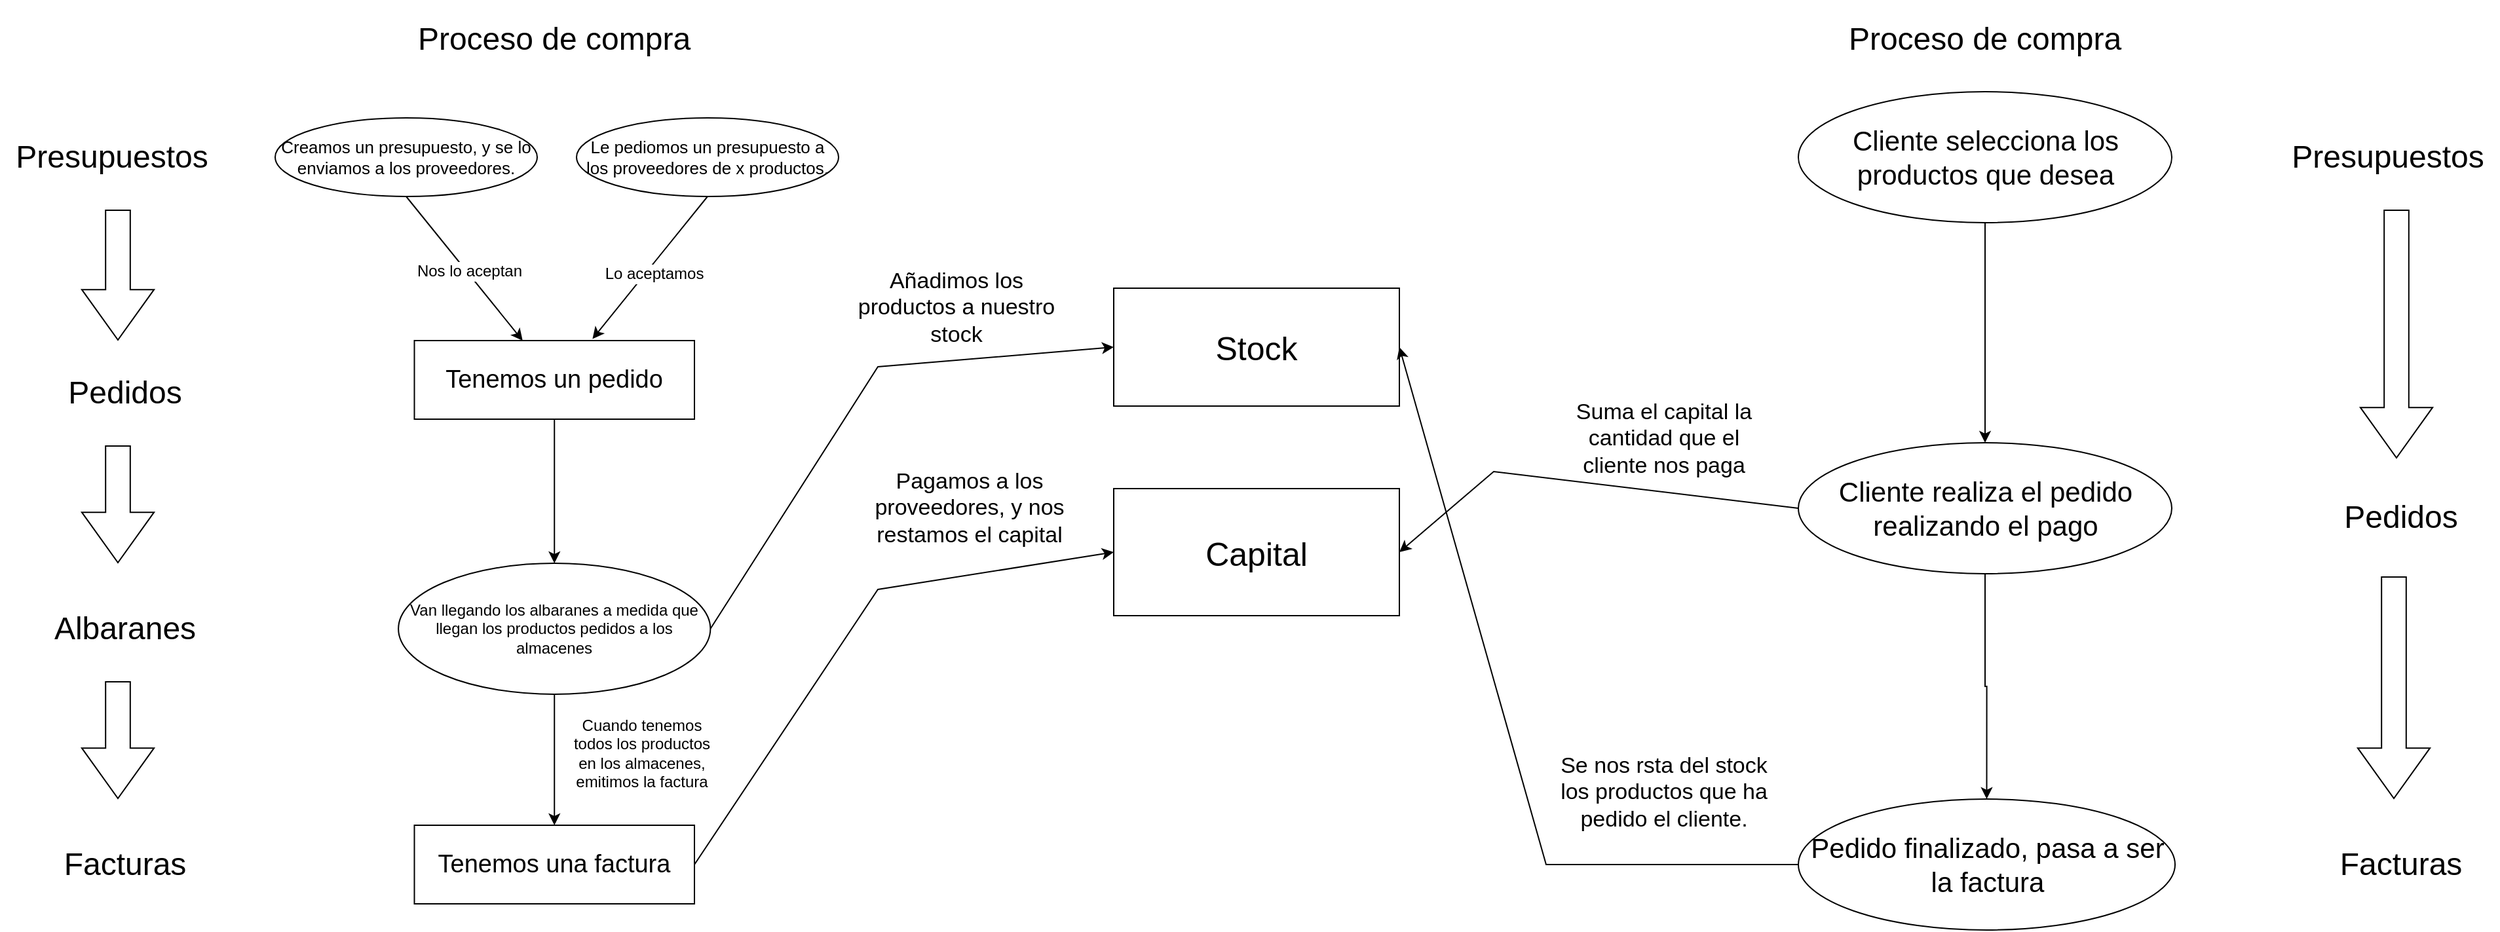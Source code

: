 <mxfile version="22.1.0" type="github">
  <diagram id="C5RBs43oDa-KdzZeNtuy" name="Page-1">
    <mxGraphModel dx="2100" dy="1084" grid="1" gridSize="10" guides="1" tooltips="1" connect="1" arrows="1" fold="1" page="1" pageScale="1" pageWidth="2336" pageHeight="1654" math="0" shadow="0">
      <root>
        <mxCell id="WIyWlLk6GJQsqaUBKTNV-0" />
        <mxCell id="WIyWlLk6GJQsqaUBKTNV-1" parent="WIyWlLk6GJQsqaUBKTNV-0" />
        <mxCell id="kqGL1mfBmwDGvMiJkUWf-0" value="&lt;font style=&quot;font-size: 25px;&quot;&gt;Stock&lt;/font&gt;" style="whiteSpace=wrap;html=1;align=center;" vertex="1" parent="WIyWlLk6GJQsqaUBKTNV-1">
          <mxGeometry x="930" y="280" width="218" height="90" as="geometry" />
        </mxCell>
        <mxCell id="kqGL1mfBmwDGvMiJkUWf-1" value="&lt;font style=&quot;font-size: 25px;&quot;&gt;Capital&lt;/font&gt;" style="whiteSpace=wrap;html=1;align=center;" vertex="1" parent="WIyWlLk6GJQsqaUBKTNV-1">
          <mxGeometry x="930" y="433" width="218" height="97" as="geometry" />
        </mxCell>
        <mxCell id="kqGL1mfBmwDGvMiJkUWf-2" value="&lt;font style=&quot;font-size: 24px;&quot;&gt;Proceso de compra&lt;/font&gt;" style="text;html=1;strokeColor=none;fillColor=none;align=center;verticalAlign=middle;whiteSpace=wrap;rounded=0;" vertex="1" parent="WIyWlLk6GJQsqaUBKTNV-1">
          <mxGeometry x="388.12" y="60" width="230" height="60" as="geometry" />
        </mxCell>
        <mxCell id="kqGL1mfBmwDGvMiJkUWf-4" value="" style="endArrow=classic;html=1;rounded=0;exitX=0.5;exitY=1;exitDx=0;exitDy=0;" edge="1" parent="WIyWlLk6GJQsqaUBKTNV-1" source="kqGL1mfBmwDGvMiJkUWf-10" target="kqGL1mfBmwDGvMiJkUWf-8">
          <mxGeometry width="50" height="50" relative="1" as="geometry">
            <mxPoint x="437.5" y="260" as="sourcePoint" />
            <mxPoint x="510" y="380" as="targetPoint" />
          </mxGeometry>
        </mxCell>
        <mxCell id="kqGL1mfBmwDGvMiJkUWf-5" value="Text" style="edgeLabel;html=1;align=center;verticalAlign=middle;resizable=0;points=[];" vertex="1" connectable="0" parent="kqGL1mfBmwDGvMiJkUWf-4">
          <mxGeometry x="0.036" y="1" relative="1" as="geometry">
            <mxPoint as="offset" />
          </mxGeometry>
        </mxCell>
        <mxCell id="kqGL1mfBmwDGvMiJkUWf-7" value="&lt;font style=&quot;font-size: 12px;&quot;&gt;Nos lo aceptan&lt;/font&gt;" style="edgeLabel;html=1;align=center;verticalAlign=middle;resizable=0;points=[];" vertex="1" connectable="0" parent="kqGL1mfBmwDGvMiJkUWf-4">
          <mxGeometry x="0.043" y="2" relative="1" as="geometry">
            <mxPoint as="offset" />
          </mxGeometry>
        </mxCell>
        <mxCell id="kqGL1mfBmwDGvMiJkUWf-22" style="edgeStyle=orthogonalEdgeStyle;rounded=0;orthogonalLoop=1;jettySize=auto;html=1;exitX=0.5;exitY=1;exitDx=0;exitDy=0;entryX=0.5;entryY=0;entryDx=0;entryDy=0;" edge="1" parent="WIyWlLk6GJQsqaUBKTNV-1" source="kqGL1mfBmwDGvMiJkUWf-8" target="kqGL1mfBmwDGvMiJkUWf-26">
          <mxGeometry relative="1" as="geometry">
            <mxPoint x="503" y="450" as="targetPoint" />
          </mxGeometry>
        </mxCell>
        <mxCell id="kqGL1mfBmwDGvMiJkUWf-8" value="&lt;font style=&quot;font-size: 19px;&quot;&gt;Tenemos un pedido&lt;/font&gt;" style="rounded=0;whiteSpace=wrap;html=1;" vertex="1" parent="WIyWlLk6GJQsqaUBKTNV-1">
          <mxGeometry x="396.25" y="320" width="213.75" height="60" as="geometry" />
        </mxCell>
        <mxCell id="kqGL1mfBmwDGvMiJkUWf-10" value="&lt;font style=&quot;font-size: 13px;&quot;&gt;Creamos un presupuesto, y se lo enviamos a los proveedores.&lt;/font&gt;" style="ellipse;whiteSpace=wrap;html=1;align=center;" vertex="1" parent="WIyWlLk6GJQsqaUBKTNV-1">
          <mxGeometry x="290" y="150" width="200" height="60" as="geometry" />
        </mxCell>
        <mxCell id="kqGL1mfBmwDGvMiJkUWf-11" value="&lt;font style=&quot;font-size: 13px;&quot;&gt;Le pediomos un presupuesto a los proveedores de x productos.&lt;/font&gt;" style="ellipse;whiteSpace=wrap;html=1;align=center;" vertex="1" parent="WIyWlLk6GJQsqaUBKTNV-1">
          <mxGeometry x="520" y="150" width="200" height="60" as="geometry" />
        </mxCell>
        <mxCell id="kqGL1mfBmwDGvMiJkUWf-13" value="" style="endArrow=classic;html=1;rounded=0;exitX=0.5;exitY=1;exitDx=0;exitDy=0;entryX=0.636;entryY=-0.021;entryDx=0;entryDy=0;entryPerimeter=0;" edge="1" parent="WIyWlLk6GJQsqaUBKTNV-1" source="kqGL1mfBmwDGvMiJkUWf-11" target="kqGL1mfBmwDGvMiJkUWf-8">
          <mxGeometry width="50" height="50" relative="1" as="geometry">
            <mxPoint x="730" y="380" as="sourcePoint" />
            <mxPoint x="780" y="330" as="targetPoint" />
          </mxGeometry>
        </mxCell>
        <mxCell id="kqGL1mfBmwDGvMiJkUWf-14" value="&lt;font style=&quot;font-size: 12px;&quot;&gt;Lo aceptamos&lt;/font&gt;" style="edgeLabel;html=1;align=center;verticalAlign=middle;resizable=0;points=[];" vertex="1" connectable="0" parent="kqGL1mfBmwDGvMiJkUWf-13">
          <mxGeometry x="-0.078" y="-1" relative="1" as="geometry">
            <mxPoint y="9" as="offset" />
          </mxGeometry>
        </mxCell>
        <mxCell id="kqGL1mfBmwDGvMiJkUWf-15" value="&lt;font style=&quot;font-size: 24px;&quot;&gt;Presupuestos&lt;/font&gt;" style="text;html=1;align=center;verticalAlign=middle;resizable=0;points=[];autosize=1;strokeColor=none;fillColor=none;" vertex="1" parent="WIyWlLk6GJQsqaUBKTNV-1">
          <mxGeometry x="80" y="160" width="170" height="40" as="geometry" />
        </mxCell>
        <mxCell id="kqGL1mfBmwDGvMiJkUWf-16" value="" style="shape=flexArrow;endArrow=classic;html=1;rounded=0;endWidth=35.294;endSize=12.471;width=18.824;" edge="1" parent="WIyWlLk6GJQsqaUBKTNV-1">
          <mxGeometry width="50" height="50" relative="1" as="geometry">
            <mxPoint x="170" y="220" as="sourcePoint" />
            <mxPoint x="170" y="320" as="targetPoint" />
          </mxGeometry>
        </mxCell>
        <mxCell id="kqGL1mfBmwDGvMiJkUWf-17" value="&lt;font style=&quot;font-size: 24px;&quot;&gt;Pedidos&lt;/font&gt;" style="text;html=1;align=center;verticalAlign=middle;resizable=0;points=[];autosize=1;strokeColor=none;fillColor=none;" vertex="1" parent="WIyWlLk6GJQsqaUBKTNV-1">
          <mxGeometry x="120" y="340" width="110" height="40" as="geometry" />
        </mxCell>
        <mxCell id="kqGL1mfBmwDGvMiJkUWf-18" value="" style="shape=flexArrow;endArrow=classic;html=1;rounded=0;endWidth=35.294;endSize=12.471;width=18.824;" edge="1" parent="WIyWlLk6GJQsqaUBKTNV-1">
          <mxGeometry width="50" height="50" relative="1" as="geometry">
            <mxPoint x="170" y="400" as="sourcePoint" />
            <mxPoint x="170" y="490" as="targetPoint" />
            <Array as="points" />
          </mxGeometry>
        </mxCell>
        <mxCell id="kqGL1mfBmwDGvMiJkUWf-19" value="&lt;font style=&quot;font-size: 24px;&quot;&gt;Albaranes&lt;/font&gt;" style="text;html=1;align=center;verticalAlign=middle;resizable=0;points=[];autosize=1;strokeColor=none;fillColor=none;" vertex="1" parent="WIyWlLk6GJQsqaUBKTNV-1">
          <mxGeometry x="110" y="520" width="130" height="40" as="geometry" />
        </mxCell>
        <mxCell id="kqGL1mfBmwDGvMiJkUWf-20" value="" style="shape=flexArrow;endArrow=classic;html=1;rounded=0;endWidth=35.294;endSize=12.471;width=18.824;" edge="1" parent="WIyWlLk6GJQsqaUBKTNV-1">
          <mxGeometry width="50" height="50" relative="1" as="geometry">
            <mxPoint x="170" y="580" as="sourcePoint" />
            <mxPoint x="170" y="670" as="targetPoint" />
            <Array as="points" />
          </mxGeometry>
        </mxCell>
        <mxCell id="kqGL1mfBmwDGvMiJkUWf-21" value="&lt;font style=&quot;font-size: 24px;&quot;&gt;Facturas&lt;/font&gt;" style="text;html=1;align=center;verticalAlign=middle;resizable=0;points=[];autosize=1;strokeColor=none;fillColor=none;" vertex="1" parent="WIyWlLk6GJQsqaUBKTNV-1">
          <mxGeometry x="115" y="700" width="120" height="40" as="geometry" />
        </mxCell>
        <mxCell id="kqGL1mfBmwDGvMiJkUWf-29" style="edgeStyle=orthogonalEdgeStyle;rounded=0;orthogonalLoop=1;jettySize=auto;html=1;exitX=0.5;exitY=1;exitDx=0;exitDy=0;entryX=0.5;entryY=0;entryDx=0;entryDy=0;" edge="1" parent="WIyWlLk6GJQsqaUBKTNV-1" source="kqGL1mfBmwDGvMiJkUWf-26" target="kqGL1mfBmwDGvMiJkUWf-28">
          <mxGeometry relative="1" as="geometry" />
        </mxCell>
        <mxCell id="kqGL1mfBmwDGvMiJkUWf-26" value="Van llegando los albaranes a medida que llegan los productos pedidos a los almacenes" style="ellipse;whiteSpace=wrap;html=1;align=center;" vertex="1" parent="WIyWlLk6GJQsqaUBKTNV-1">
          <mxGeometry x="384.06" y="490" width="238.13" height="100" as="geometry" />
        </mxCell>
        <mxCell id="kqGL1mfBmwDGvMiJkUWf-28" value="&lt;font style=&quot;font-size: 19px;&quot;&gt;Tenemos una factura&lt;/font&gt;" style="rounded=0;whiteSpace=wrap;html=1;" vertex="1" parent="WIyWlLk6GJQsqaUBKTNV-1">
          <mxGeometry x="396.25" y="690" width="213.75" height="60" as="geometry" />
        </mxCell>
        <mxCell id="kqGL1mfBmwDGvMiJkUWf-30" value="Cuando tenemos todos los productos en los almacenes, emitimos la factura" style="text;html=1;strokeColor=none;fillColor=none;align=center;verticalAlign=middle;whiteSpace=wrap;rounded=0;" vertex="1" parent="WIyWlLk6GJQsqaUBKTNV-1">
          <mxGeometry x="510" y="610" width="120" height="50" as="geometry" />
        </mxCell>
        <mxCell id="kqGL1mfBmwDGvMiJkUWf-31" value="" style="endArrow=classic;html=1;rounded=0;exitX=1;exitY=0.5;exitDx=0;exitDy=0;entryX=0;entryY=0.5;entryDx=0;entryDy=0;" edge="1" parent="WIyWlLk6GJQsqaUBKTNV-1" source="kqGL1mfBmwDGvMiJkUWf-26" target="kqGL1mfBmwDGvMiJkUWf-0">
          <mxGeometry width="50" height="50" relative="1" as="geometry">
            <mxPoint x="730" y="620" as="sourcePoint" />
            <mxPoint x="780" y="570" as="targetPoint" />
            <Array as="points">
              <mxPoint x="750" y="340" />
            </Array>
          </mxGeometry>
        </mxCell>
        <mxCell id="kqGL1mfBmwDGvMiJkUWf-32" value="&lt;font style=&quot;font-size: 17px;&quot;&gt;Añadimos los productos a nuestro stock&lt;/font&gt;" style="text;html=1;strokeColor=none;fillColor=none;align=center;verticalAlign=middle;whiteSpace=wrap;rounded=0;" vertex="1" parent="WIyWlLk6GJQsqaUBKTNV-1">
          <mxGeometry x="730" y="280" width="160" height="30" as="geometry" />
        </mxCell>
        <mxCell id="kqGL1mfBmwDGvMiJkUWf-33" value="" style="endArrow=classic;html=1;rounded=0;exitX=1;exitY=0.5;exitDx=0;exitDy=0;entryX=0;entryY=0.5;entryDx=0;entryDy=0;" edge="1" parent="WIyWlLk6GJQsqaUBKTNV-1" source="kqGL1mfBmwDGvMiJkUWf-28" target="kqGL1mfBmwDGvMiJkUWf-1">
          <mxGeometry width="50" height="50" relative="1" as="geometry">
            <mxPoint x="620" y="715" as="sourcePoint" />
            <mxPoint x="940" y="335" as="targetPoint" />
            <Array as="points">
              <mxPoint x="750" y="510" />
            </Array>
          </mxGeometry>
        </mxCell>
        <mxCell id="kqGL1mfBmwDGvMiJkUWf-34" value="&lt;font style=&quot;font-size: 17px;&quot;&gt;Pagamos a los proveedores, y nos restamos el capital&lt;/font&gt;" style="text;html=1;strokeColor=none;fillColor=none;align=center;verticalAlign=middle;whiteSpace=wrap;rounded=0;" vertex="1" parent="WIyWlLk6GJQsqaUBKTNV-1">
          <mxGeometry x="740" y="433" width="160" height="30" as="geometry" />
        </mxCell>
        <mxCell id="kqGL1mfBmwDGvMiJkUWf-36" value="&lt;font style=&quot;font-size: 24px;&quot;&gt;Proceso de compra&lt;/font&gt;" style="text;html=1;strokeColor=none;fillColor=none;align=center;verticalAlign=middle;whiteSpace=wrap;rounded=0;" vertex="1" parent="WIyWlLk6GJQsqaUBKTNV-1">
          <mxGeometry x="1480" y="60" width="230" height="60" as="geometry" />
        </mxCell>
        <mxCell id="kqGL1mfBmwDGvMiJkUWf-46" style="edgeStyle=orthogonalEdgeStyle;rounded=0;orthogonalLoop=1;jettySize=auto;html=1;exitX=0.5;exitY=1;exitDx=0;exitDy=0;entryX=0.5;entryY=0;entryDx=0;entryDy=0;" edge="1" parent="WIyWlLk6GJQsqaUBKTNV-1" source="kqGL1mfBmwDGvMiJkUWf-37" target="kqGL1mfBmwDGvMiJkUWf-45">
          <mxGeometry relative="1" as="geometry" />
        </mxCell>
        <mxCell id="kqGL1mfBmwDGvMiJkUWf-37" value="&lt;font style=&quot;font-size: 21px;&quot;&gt;Cliente selecciona los productos que desea&lt;/font&gt;" style="ellipse;whiteSpace=wrap;html=1;align=center;" vertex="1" parent="WIyWlLk6GJQsqaUBKTNV-1">
          <mxGeometry x="1452.5" y="130" width="285" height="100" as="geometry" />
        </mxCell>
        <mxCell id="kqGL1mfBmwDGvMiJkUWf-38" value="&lt;font style=&quot;font-size: 24px;&quot;&gt;Presupuestos&lt;/font&gt;" style="text;html=1;align=center;verticalAlign=middle;resizable=0;points=[];autosize=1;strokeColor=none;fillColor=none;" vertex="1" parent="WIyWlLk6GJQsqaUBKTNV-1">
          <mxGeometry x="1817" y="160" width="170" height="40" as="geometry" />
        </mxCell>
        <mxCell id="kqGL1mfBmwDGvMiJkUWf-39" value="" style="shape=flexArrow;endArrow=classic;html=1;rounded=0;endWidth=35.294;endSize=12.471;width=18.824;" edge="1" parent="WIyWlLk6GJQsqaUBKTNV-1">
          <mxGeometry width="50" height="50" relative="1" as="geometry">
            <mxPoint x="1909" y="220" as="sourcePoint" />
            <mxPoint x="1909" y="410" as="targetPoint" />
          </mxGeometry>
        </mxCell>
        <mxCell id="kqGL1mfBmwDGvMiJkUWf-40" value="&lt;font style=&quot;font-size: 24px;&quot;&gt;Pedidos&lt;/font&gt;" style="text;html=1;align=center;verticalAlign=middle;resizable=0;points=[];autosize=1;strokeColor=none;fillColor=none;" vertex="1" parent="WIyWlLk6GJQsqaUBKTNV-1">
          <mxGeometry x="1857" y="435" width="110" height="40" as="geometry" />
        </mxCell>
        <mxCell id="kqGL1mfBmwDGvMiJkUWf-43" value="" style="shape=flexArrow;endArrow=classic;html=1;rounded=0;endWidth=35.294;endSize=12.471;width=18.824;" edge="1" parent="WIyWlLk6GJQsqaUBKTNV-1">
          <mxGeometry width="50" height="50" relative="1" as="geometry">
            <mxPoint x="1907" y="500" as="sourcePoint" />
            <mxPoint x="1907" y="670" as="targetPoint" />
            <Array as="points" />
          </mxGeometry>
        </mxCell>
        <mxCell id="kqGL1mfBmwDGvMiJkUWf-44" value="&lt;font style=&quot;font-size: 24px;&quot;&gt;Facturas&lt;/font&gt;" style="text;html=1;align=center;verticalAlign=middle;resizable=0;points=[];autosize=1;strokeColor=none;fillColor=none;" vertex="1" parent="WIyWlLk6GJQsqaUBKTNV-1">
          <mxGeometry x="1852" y="700" width="120" height="40" as="geometry" />
        </mxCell>
        <mxCell id="kqGL1mfBmwDGvMiJkUWf-48" style="edgeStyle=orthogonalEdgeStyle;rounded=0;orthogonalLoop=1;jettySize=auto;html=1;exitX=0.5;exitY=1;exitDx=0;exitDy=0;entryX=0.5;entryY=0;entryDx=0;entryDy=0;" edge="1" parent="WIyWlLk6GJQsqaUBKTNV-1" source="kqGL1mfBmwDGvMiJkUWf-45" target="kqGL1mfBmwDGvMiJkUWf-47">
          <mxGeometry relative="1" as="geometry" />
        </mxCell>
        <mxCell id="kqGL1mfBmwDGvMiJkUWf-45" value="&lt;font style=&quot;font-size: 21px;&quot;&gt;Cliente realiza el pedido realizando el pago&lt;/font&gt;" style="ellipse;whiteSpace=wrap;html=1;align=center;" vertex="1" parent="WIyWlLk6GJQsqaUBKTNV-1">
          <mxGeometry x="1452.5" y="398" width="285" height="100" as="geometry" />
        </mxCell>
        <mxCell id="kqGL1mfBmwDGvMiJkUWf-47" value="&lt;span style=&quot;font-size: 21px;&quot;&gt;Pedido finalizado, pasa a ser la factura&lt;/span&gt;" style="ellipse;whiteSpace=wrap;html=1;align=center;" vertex="1" parent="WIyWlLk6GJQsqaUBKTNV-1">
          <mxGeometry x="1452.5" y="670" width="287.5" height="100" as="geometry" />
        </mxCell>
        <mxCell id="kqGL1mfBmwDGvMiJkUWf-49" value="" style="endArrow=classic;html=1;rounded=0;exitX=0;exitY=0.5;exitDx=0;exitDy=0;entryX=1;entryY=0.5;entryDx=0;entryDy=0;" edge="1" parent="WIyWlLk6GJQsqaUBKTNV-1" source="kqGL1mfBmwDGvMiJkUWf-45" target="kqGL1mfBmwDGvMiJkUWf-1">
          <mxGeometry width="50" height="50" relative="1" as="geometry">
            <mxPoint x="1100" y="500" as="sourcePoint" />
            <mxPoint x="1150" y="450" as="targetPoint" />
            <Array as="points">
              <mxPoint x="1220" y="420" />
            </Array>
          </mxGeometry>
        </mxCell>
        <mxCell id="kqGL1mfBmwDGvMiJkUWf-50" value="&lt;font style=&quot;font-size: 17px;&quot;&gt;Suma el capital la cantidad que el cliente nos paga&lt;/font&gt;" style="text;html=1;strokeColor=none;fillColor=none;align=center;verticalAlign=middle;whiteSpace=wrap;rounded=0;" vertex="1" parent="WIyWlLk6GJQsqaUBKTNV-1">
          <mxGeometry x="1270" y="380" width="160" height="30" as="geometry" />
        </mxCell>
        <mxCell id="kqGL1mfBmwDGvMiJkUWf-52" value="" style="endArrow=classic;html=1;rounded=0;exitX=0;exitY=0.5;exitDx=0;exitDy=0;entryX=1;entryY=0.5;entryDx=0;entryDy=0;" edge="1" parent="WIyWlLk6GJQsqaUBKTNV-1" source="kqGL1mfBmwDGvMiJkUWf-47" target="kqGL1mfBmwDGvMiJkUWf-0">
          <mxGeometry width="50" height="50" relative="1" as="geometry">
            <mxPoint x="1100" y="500" as="sourcePoint" />
            <mxPoint x="1150" y="450" as="targetPoint" />
            <Array as="points">
              <mxPoint x="1260" y="720" />
            </Array>
          </mxGeometry>
        </mxCell>
        <mxCell id="kqGL1mfBmwDGvMiJkUWf-53" value="&lt;font style=&quot;font-size: 17px;&quot;&gt;Se nos rsta del stock los productos que ha pedido el cliente.&lt;/font&gt;" style="text;html=1;strokeColor=none;fillColor=none;align=center;verticalAlign=middle;whiteSpace=wrap;rounded=0;" vertex="1" parent="WIyWlLk6GJQsqaUBKTNV-1">
          <mxGeometry x="1270" y="650" width="160" height="30" as="geometry" />
        </mxCell>
      </root>
    </mxGraphModel>
  </diagram>
</mxfile>
